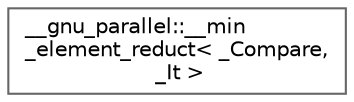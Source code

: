 digraph "Graphical Class Hierarchy"
{
 // LATEX_PDF_SIZE
  bgcolor="transparent";
  edge [fontname=Helvetica,fontsize=10,labelfontname=Helvetica,labelfontsize=10];
  node [fontname=Helvetica,fontsize=10,shape=box,height=0.2,width=0.4];
  rankdir="LR";
  Node0 [id="Node000000",label="__gnu_parallel::__min\l_element_reduct\< _Compare,\l _It \>",height=0.2,width=0.4,color="grey40", fillcolor="white", style="filled",URL="$struct____gnu__parallel_1_1____min__element__reduct.html",tooltip="Reduction for finding the maximum element, using a comparator."];
}

